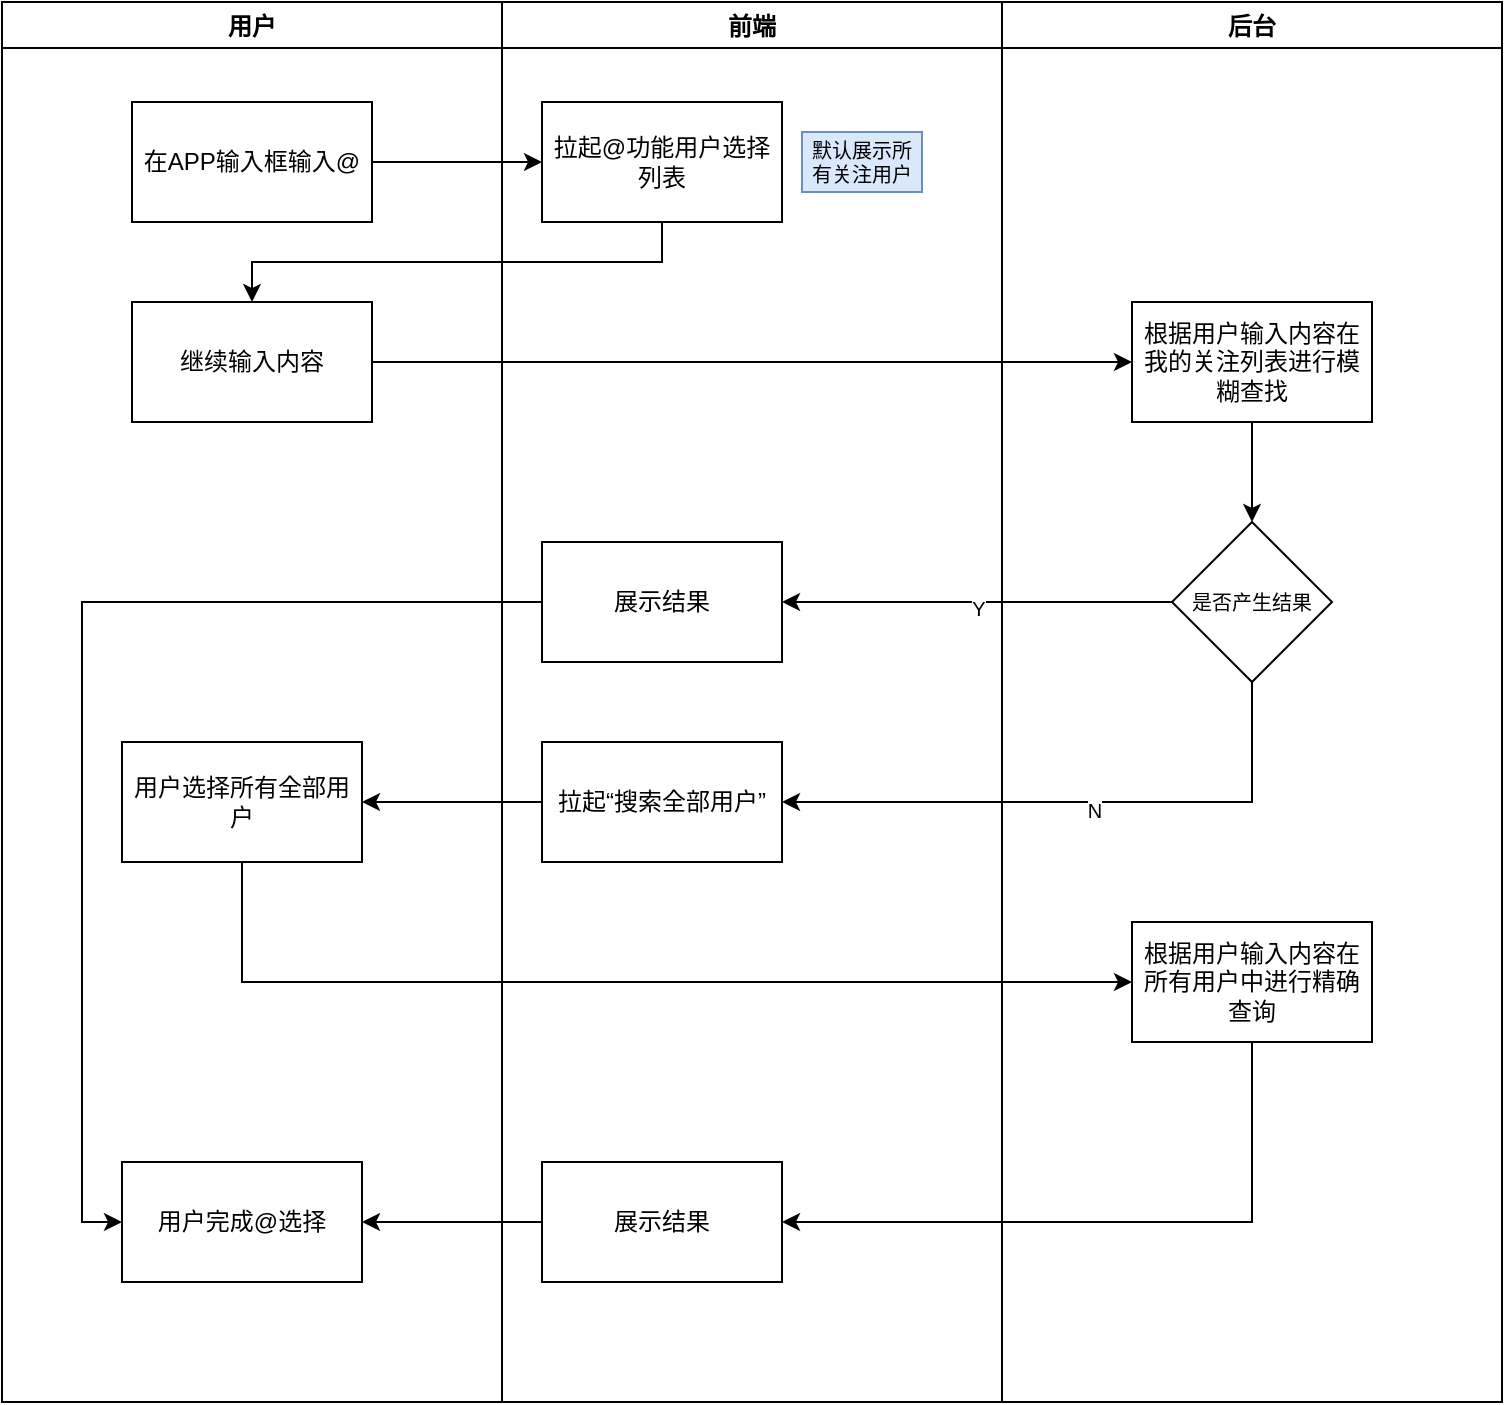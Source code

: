 <mxfile version="15.8.9" type="github">
  <diagram id="opypEgR2mQ13dDauqySi" name="Page-1">
    <mxGraphModel dx="573" dy="620" grid="1" gridSize="10" guides="1" tooltips="1" connect="1" arrows="1" fold="1" page="1" pageScale="1" pageWidth="827" pageHeight="1169" math="0" shadow="0">
      <root>
        <mxCell id="0" />
        <mxCell id="1" parent="0" />
        <mxCell id="DSEAa40tuHPcEJwCOsKB-1" value="用户" style="swimlane;" vertex="1" parent="1">
          <mxGeometry x="80" y="60" width="250" height="700" as="geometry" />
        </mxCell>
        <mxCell id="DSEAa40tuHPcEJwCOsKB-5" value="在APP输入框输入@" style="rounded=0;whiteSpace=wrap;html=1;" vertex="1" parent="DSEAa40tuHPcEJwCOsKB-1">
          <mxGeometry x="65" y="50" width="120" height="60" as="geometry" />
        </mxCell>
        <mxCell id="DSEAa40tuHPcEJwCOsKB-22" value="继续输入内容" style="rounded=0;whiteSpace=wrap;html=1;" vertex="1" parent="DSEAa40tuHPcEJwCOsKB-1">
          <mxGeometry x="65" y="150" width="120" height="60" as="geometry" />
        </mxCell>
        <mxCell id="DSEAa40tuHPcEJwCOsKB-39" value="用户选择所有全部用户" style="rounded=0;whiteSpace=wrap;html=1;" vertex="1" parent="DSEAa40tuHPcEJwCOsKB-1">
          <mxGeometry x="60" y="370" width="120" height="60" as="geometry" />
        </mxCell>
        <mxCell id="DSEAa40tuHPcEJwCOsKB-53" value="用户完成@选择" style="rounded=0;whiteSpace=wrap;html=1;" vertex="1" parent="DSEAa40tuHPcEJwCOsKB-1">
          <mxGeometry x="60" y="580" width="120" height="60" as="geometry" />
        </mxCell>
        <mxCell id="DSEAa40tuHPcEJwCOsKB-4" value="前端" style="swimlane;" vertex="1" parent="1">
          <mxGeometry x="330" y="60" width="250" height="700" as="geometry" />
        </mxCell>
        <mxCell id="DSEAa40tuHPcEJwCOsKB-15" value="拉起@功能用户选择列表" style="rounded=0;whiteSpace=wrap;html=1;" vertex="1" parent="DSEAa40tuHPcEJwCOsKB-4">
          <mxGeometry x="20" y="50" width="120" height="60" as="geometry" />
        </mxCell>
        <mxCell id="DSEAa40tuHPcEJwCOsKB-21" value="展示结果" style="rounded=0;whiteSpace=wrap;html=1;" vertex="1" parent="DSEAa40tuHPcEJwCOsKB-4">
          <mxGeometry x="20" y="270" width="120" height="60" as="geometry" />
        </mxCell>
        <mxCell id="DSEAa40tuHPcEJwCOsKB-25" value="拉起“搜索全部用户”" style="rounded=0;whiteSpace=wrap;html=1;" vertex="1" parent="DSEAa40tuHPcEJwCOsKB-4">
          <mxGeometry x="20" y="370" width="120" height="60" as="geometry" />
        </mxCell>
        <mxCell id="DSEAa40tuHPcEJwCOsKB-51" value="展示结果" style="rounded=0;whiteSpace=wrap;html=1;" vertex="1" parent="DSEAa40tuHPcEJwCOsKB-4">
          <mxGeometry x="20" y="580" width="120" height="60" as="geometry" />
        </mxCell>
        <mxCell id="DSEAa40tuHPcEJwCOsKB-59" value="默认展示所有关注用户" style="text;html=1;align=center;verticalAlign=middle;whiteSpace=wrap;rounded=0;fontSize=10;shadow=0;fillColor=#dae8fc;strokeColor=#6c8ebf;" vertex="1" parent="DSEAa40tuHPcEJwCOsKB-4">
          <mxGeometry x="150" y="65" width="60" height="30" as="geometry" />
        </mxCell>
        <mxCell id="DSEAa40tuHPcEJwCOsKB-23" value="后台" style="swimlane;startSize=23;" vertex="1" parent="1">
          <mxGeometry x="580" y="60" width="250" height="700" as="geometry" />
        </mxCell>
        <mxCell id="DSEAa40tuHPcEJwCOsKB-37" style="edgeStyle=orthogonalEdgeStyle;rounded=0;orthogonalLoop=1;jettySize=auto;html=1;exitX=0.5;exitY=1;exitDx=0;exitDy=0;entryX=0.5;entryY=0;entryDx=0;entryDy=0;fontSize=10;" edge="1" parent="DSEAa40tuHPcEJwCOsKB-23" source="DSEAa40tuHPcEJwCOsKB-6" target="DSEAa40tuHPcEJwCOsKB-36">
          <mxGeometry relative="1" as="geometry" />
        </mxCell>
        <mxCell id="DSEAa40tuHPcEJwCOsKB-6" value="根据用户输入内容在我的关注列表进行模糊查找" style="rounded=0;whiteSpace=wrap;html=1;" vertex="1" parent="DSEAa40tuHPcEJwCOsKB-23">
          <mxGeometry x="65" y="150" width="120" height="60" as="geometry" />
        </mxCell>
        <mxCell id="DSEAa40tuHPcEJwCOsKB-36" value="是否产生结果" style="rhombus;whiteSpace=wrap;html=1;fontSize=10;" vertex="1" parent="DSEAa40tuHPcEJwCOsKB-23">
          <mxGeometry x="85" y="260" width="80" height="80" as="geometry" />
        </mxCell>
        <mxCell id="DSEAa40tuHPcEJwCOsKB-43" value="根据用户输入内容在所有用户中进行精确查询" style="rounded=0;whiteSpace=wrap;html=1;" vertex="1" parent="DSEAa40tuHPcEJwCOsKB-23">
          <mxGeometry x="65" y="460" width="120" height="60" as="geometry" />
        </mxCell>
        <mxCell id="DSEAa40tuHPcEJwCOsKB-30" style="edgeStyle=orthogonalEdgeStyle;rounded=0;orthogonalLoop=1;jettySize=auto;html=1;exitX=0.5;exitY=1;exitDx=0;exitDy=0;entryX=0.5;entryY=0;entryDx=0;entryDy=0;fontSize=10;" edge="1" parent="1" source="DSEAa40tuHPcEJwCOsKB-15" target="DSEAa40tuHPcEJwCOsKB-22">
          <mxGeometry relative="1" as="geometry" />
        </mxCell>
        <mxCell id="DSEAa40tuHPcEJwCOsKB-31" style="edgeStyle=orthogonalEdgeStyle;rounded=0;orthogonalLoop=1;jettySize=auto;html=1;exitX=1;exitY=0.5;exitDx=0;exitDy=0;entryX=0;entryY=0.5;entryDx=0;entryDy=0;fontSize=10;" edge="1" parent="1" source="DSEAa40tuHPcEJwCOsKB-5" target="DSEAa40tuHPcEJwCOsKB-15">
          <mxGeometry relative="1" as="geometry" />
        </mxCell>
        <mxCell id="DSEAa40tuHPcEJwCOsKB-35" style="edgeStyle=orthogonalEdgeStyle;rounded=0;orthogonalLoop=1;jettySize=auto;html=1;exitX=1;exitY=0.5;exitDx=0;exitDy=0;entryX=0;entryY=0.5;entryDx=0;entryDy=0;fontSize=10;" edge="1" parent="1" source="DSEAa40tuHPcEJwCOsKB-22" target="DSEAa40tuHPcEJwCOsKB-6">
          <mxGeometry relative="1" as="geometry" />
        </mxCell>
        <mxCell id="DSEAa40tuHPcEJwCOsKB-38" style="edgeStyle=orthogonalEdgeStyle;rounded=0;orthogonalLoop=1;jettySize=auto;html=1;exitX=0;exitY=0.5;exitDx=0;exitDy=0;fontSize=10;entryX=1;entryY=0.5;entryDx=0;entryDy=0;" edge="1" parent="1" source="DSEAa40tuHPcEJwCOsKB-36" target="DSEAa40tuHPcEJwCOsKB-21">
          <mxGeometry relative="1" as="geometry">
            <mxPoint x="530" y="360" as="targetPoint" />
          </mxGeometry>
        </mxCell>
        <mxCell id="DSEAa40tuHPcEJwCOsKB-40" value="Y" style="edgeLabel;html=1;align=center;verticalAlign=middle;resizable=0;points=[];fontSize=10;" vertex="1" connectable="0" parent="DSEAa40tuHPcEJwCOsKB-38">
          <mxGeometry x="-0.005" y="3" relative="1" as="geometry">
            <mxPoint as="offset" />
          </mxGeometry>
        </mxCell>
        <mxCell id="DSEAa40tuHPcEJwCOsKB-45" style="edgeStyle=orthogonalEdgeStyle;rounded=0;orthogonalLoop=1;jettySize=auto;html=1;exitX=0.5;exitY=1;exitDx=0;exitDy=0;entryX=1;entryY=0.5;entryDx=0;entryDy=0;fontSize=10;" edge="1" parent="1" source="DSEAa40tuHPcEJwCOsKB-36" target="DSEAa40tuHPcEJwCOsKB-25">
          <mxGeometry relative="1" as="geometry" />
        </mxCell>
        <mxCell id="DSEAa40tuHPcEJwCOsKB-46" value="N" style="edgeLabel;html=1;align=center;verticalAlign=middle;resizable=0;points=[];fontSize=10;" vertex="1" connectable="0" parent="DSEAa40tuHPcEJwCOsKB-45">
          <mxGeometry x="-0.058" y="4" relative="1" as="geometry">
            <mxPoint as="offset" />
          </mxGeometry>
        </mxCell>
        <mxCell id="DSEAa40tuHPcEJwCOsKB-48" style="edgeStyle=orthogonalEdgeStyle;rounded=0;orthogonalLoop=1;jettySize=auto;html=1;exitX=0;exitY=0.5;exitDx=0;exitDy=0;entryX=1;entryY=0.5;entryDx=0;entryDy=0;fontSize=10;" edge="1" parent="1" source="DSEAa40tuHPcEJwCOsKB-25" target="DSEAa40tuHPcEJwCOsKB-39">
          <mxGeometry relative="1" as="geometry" />
        </mxCell>
        <mxCell id="DSEAa40tuHPcEJwCOsKB-49" style="edgeStyle=orthogonalEdgeStyle;rounded=0;orthogonalLoop=1;jettySize=auto;html=1;exitX=0.5;exitY=1;exitDx=0;exitDy=0;entryX=0;entryY=0.5;entryDx=0;entryDy=0;fontSize=10;" edge="1" parent="1" source="DSEAa40tuHPcEJwCOsKB-39" target="DSEAa40tuHPcEJwCOsKB-43">
          <mxGeometry relative="1" as="geometry" />
        </mxCell>
        <mxCell id="DSEAa40tuHPcEJwCOsKB-52" style="edgeStyle=orthogonalEdgeStyle;rounded=0;orthogonalLoop=1;jettySize=auto;html=1;exitX=0.5;exitY=1;exitDx=0;exitDy=0;entryX=1;entryY=0.5;entryDx=0;entryDy=0;fontSize=10;" edge="1" parent="1" source="DSEAa40tuHPcEJwCOsKB-43" target="DSEAa40tuHPcEJwCOsKB-51">
          <mxGeometry relative="1" as="geometry" />
        </mxCell>
        <mxCell id="DSEAa40tuHPcEJwCOsKB-54" style="edgeStyle=orthogonalEdgeStyle;rounded=0;orthogonalLoop=1;jettySize=auto;html=1;exitX=0;exitY=0.5;exitDx=0;exitDy=0;entryX=0;entryY=0.5;entryDx=0;entryDy=0;fontSize=10;" edge="1" parent="1" source="DSEAa40tuHPcEJwCOsKB-21" target="DSEAa40tuHPcEJwCOsKB-53">
          <mxGeometry relative="1" as="geometry" />
        </mxCell>
        <mxCell id="DSEAa40tuHPcEJwCOsKB-56" style="edgeStyle=orthogonalEdgeStyle;rounded=0;orthogonalLoop=1;jettySize=auto;html=1;exitX=0;exitY=0.5;exitDx=0;exitDy=0;entryX=1;entryY=0.5;entryDx=0;entryDy=0;fontSize=10;" edge="1" parent="1" source="DSEAa40tuHPcEJwCOsKB-51" target="DSEAa40tuHPcEJwCOsKB-53">
          <mxGeometry relative="1" as="geometry" />
        </mxCell>
      </root>
    </mxGraphModel>
  </diagram>
</mxfile>
